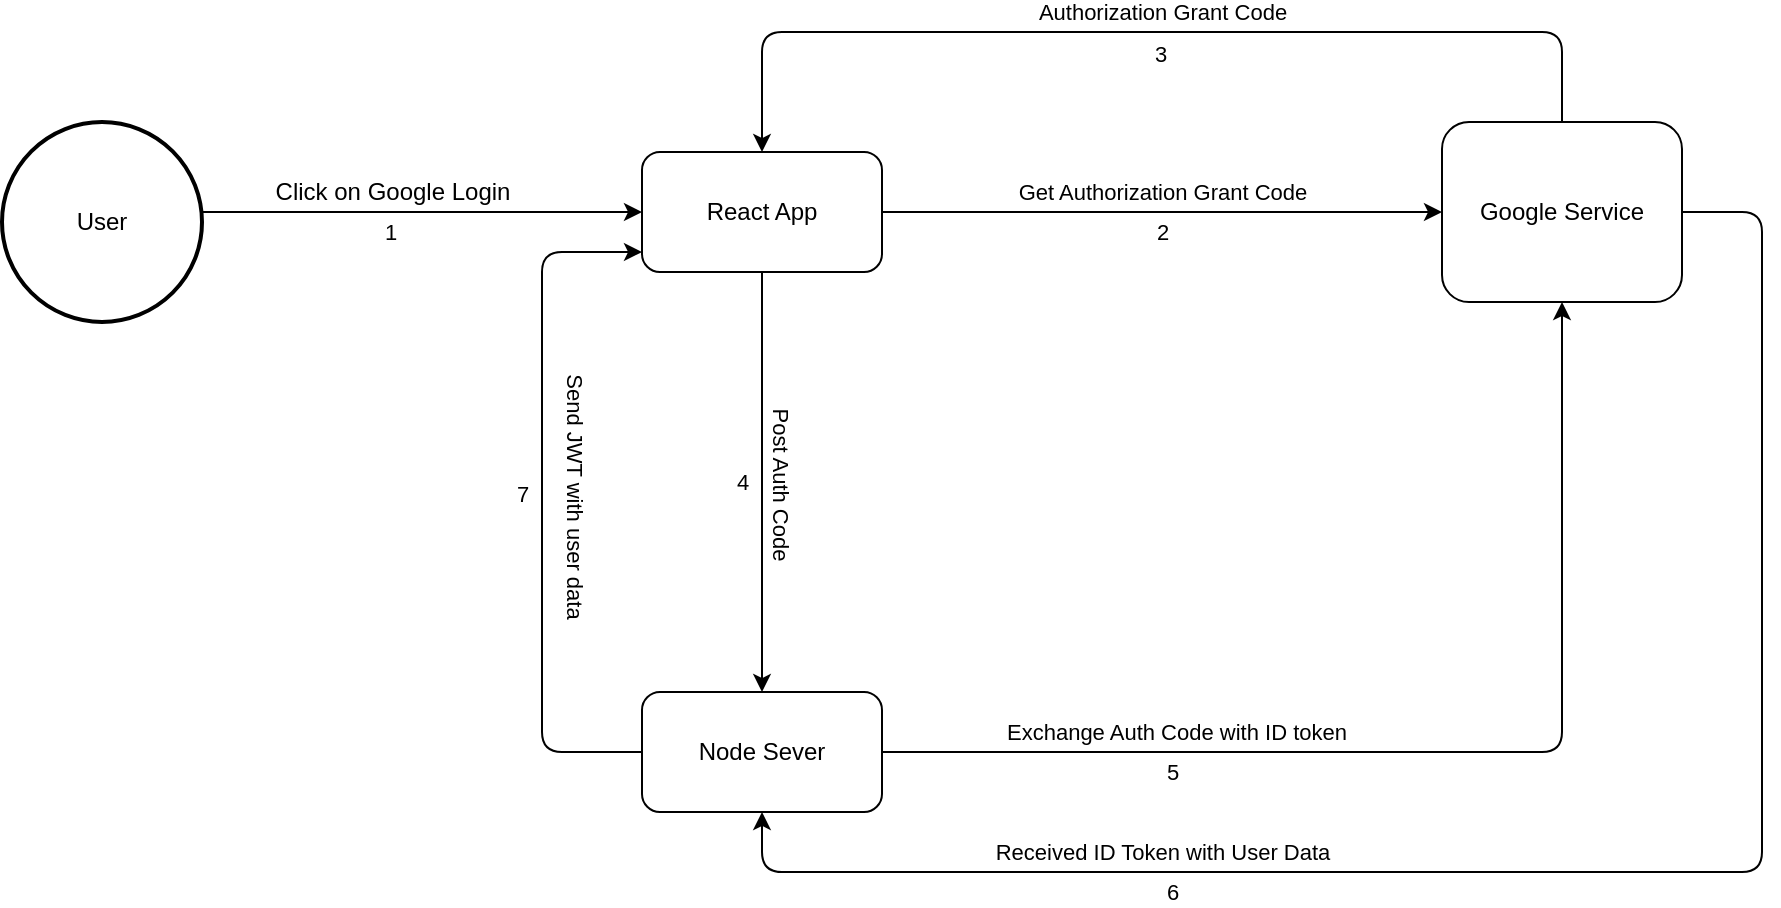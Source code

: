 <mxfile version="24.7.6" pages="2">
  <diagram name="Auth Overview" id="3_9DtenubOyZ0ifWwHke">
    <mxGraphModel dx="1251" dy="639" grid="1" gridSize="10" guides="1" tooltips="1" connect="1" arrows="1" fold="1" page="1" pageScale="1" pageWidth="850" pageHeight="1100" math="0" shadow="0">
      <root>
        <mxCell id="0" />
        <mxCell id="1" style="locked=1;" parent="0" />
        <mxCell id="_kNjNKf0S02t_AUnuqKa-5" value="&lt;font style=&quot;font-size: 12px;&quot;&gt;Click on&amp;nbsp;&lt;/font&gt;&lt;span style=&quot;font-size: 12px;&quot;&gt;Google Login&lt;/span&gt;" style="edgeStyle=orthogonalEdgeStyle;rounded=1;orthogonalLoop=1;jettySize=auto;html=1;entryX=0;entryY=0.5;entryDx=0;entryDy=0;labelBackgroundColor=none;fontColor=default;exitX=0.7;exitY=0.45;exitDx=0;exitDy=0;exitPerimeter=0;" parent="1" source="_kNjNKf0S02t_AUnuqKa-51" target="_kNjNKf0S02t_AUnuqKa-4" edge="1">
          <mxGeometry y="10" relative="1" as="geometry">
            <mxPoint x="320.0" y="240.111" as="sourcePoint" />
            <Array as="points" />
            <mxPoint as="offset" />
          </mxGeometry>
        </mxCell>
        <mxCell id="_kNjNKf0S02t_AUnuqKa-8" value="1" style="edgeLabel;html=1;align=center;verticalAlign=middle;resizable=0;points=[];labelBackgroundColor=none;rounded=1;" parent="_kNjNKf0S02t_AUnuqKa-5" vertex="1" connectable="0">
          <mxGeometry x="-0.009" relative="1" as="geometry">
            <mxPoint y="10" as="offset" />
          </mxGeometry>
        </mxCell>
        <mxCell id="_kNjNKf0S02t_AUnuqKa-15" style="edgeStyle=orthogonalEdgeStyle;rounded=1;orthogonalLoop=1;jettySize=auto;html=1;entryX=0;entryY=0.5;entryDx=0;entryDy=0;labelBackgroundColor=none;fontColor=default;" parent="1" source="_kNjNKf0S02t_AUnuqKa-4" target="_kNjNKf0S02t_AUnuqKa-7" edge="1">
          <mxGeometry relative="1" as="geometry" />
        </mxCell>
        <mxCell id="_kNjNKf0S02t_AUnuqKa-17" value="Get Authorization Grant Code" style="edgeLabel;html=1;align=center;verticalAlign=middle;resizable=0;points=[];labelBackgroundColor=none;rounded=1;" parent="_kNjNKf0S02t_AUnuqKa-15" vertex="1" connectable="0">
          <mxGeometry x="-0.004" relative="1" as="geometry">
            <mxPoint y="-10" as="offset" />
          </mxGeometry>
        </mxCell>
        <mxCell id="_kNjNKf0S02t_AUnuqKa-18" value="2" style="edgeLabel;html=1;align=center;verticalAlign=middle;resizable=0;points=[];labelBackgroundColor=none;rounded=1;" parent="_kNjNKf0S02t_AUnuqKa-15" vertex="1" connectable="0">
          <mxGeometry x="-0.037" y="-2" relative="1" as="geometry">
            <mxPoint x="5" y="8" as="offset" />
          </mxGeometry>
        </mxCell>
        <mxCell id="_kNjNKf0S02t_AUnuqKa-28" value="" style="edgeStyle=orthogonalEdgeStyle;rounded=1;orthogonalLoop=1;jettySize=auto;html=1;labelBackgroundColor=none;fontColor=default;" parent="1" source="_kNjNKf0S02t_AUnuqKa-4" target="_kNjNKf0S02t_AUnuqKa-27" edge="1">
          <mxGeometry relative="1" as="geometry" />
        </mxCell>
        <mxCell id="_kNjNKf0S02t_AUnuqKa-29" value="Post Auth Code" style="edgeLabel;html=1;align=center;verticalAlign=middle;resizable=0;points=[];rotation=90;labelBackgroundColor=none;rounded=1;" parent="_kNjNKf0S02t_AUnuqKa-28" vertex="1" connectable="0">
          <mxGeometry x="0.005" y="-2" relative="1" as="geometry">
            <mxPoint x="12" as="offset" />
          </mxGeometry>
        </mxCell>
        <mxCell id="_kNjNKf0S02t_AUnuqKa-34" value="4" style="edgeLabel;html=1;align=center;verticalAlign=middle;resizable=0;points=[];labelBackgroundColor=none;rounded=1;" parent="_kNjNKf0S02t_AUnuqKa-28" vertex="1" connectable="0">
          <mxGeometry x="-0.004" relative="1" as="geometry">
            <mxPoint x="-10" as="offset" />
          </mxGeometry>
        </mxCell>
        <mxCell id="_kNjNKf0S02t_AUnuqKa-62" value="Send JWT with user data&lt;div&gt;&lt;br&gt;&lt;/div&gt;" style="edgeLabel;html=1;align=center;verticalAlign=middle;resizable=0;points=[];rotation=90;labelBackgroundColor=none;rounded=1;" parent="_kNjNKf0S02t_AUnuqKa-28" vertex="1" connectable="0">
          <mxGeometry x="0.005" y="-2" relative="1" as="geometry">
            <mxPoint x="-98" y="6" as="offset" />
          </mxGeometry>
        </mxCell>
        <mxCell id="_kNjNKf0S02t_AUnuqKa-63" value="7" style="edgeLabel;html=1;align=center;verticalAlign=middle;resizable=0;points=[];labelBackgroundColor=none;rounded=1;" parent="_kNjNKf0S02t_AUnuqKa-28" vertex="1" connectable="0">
          <mxGeometry x="-0.004" relative="1" as="geometry">
            <mxPoint x="-120" y="6" as="offset" />
          </mxGeometry>
        </mxCell>
        <mxCell id="_kNjNKf0S02t_AUnuqKa-4" value="React App" style="rounded=1;whiteSpace=wrap;html=1;labelBackgroundColor=none;" parent="1" vertex="1">
          <mxGeometry x="520" y="210" width="120" height="60" as="geometry" />
        </mxCell>
        <mxCell id="_kNjNKf0S02t_AUnuqKa-21" style="edgeStyle=orthogonalEdgeStyle;rounded=1;orthogonalLoop=1;jettySize=auto;html=1;entryX=0.5;entryY=0;entryDx=0;entryDy=0;labelBackgroundColor=none;fontColor=default;" parent="1" source="_kNjNKf0S02t_AUnuqKa-7" target="_kNjNKf0S02t_AUnuqKa-4" edge="1">
          <mxGeometry relative="1" as="geometry">
            <Array as="points">
              <mxPoint x="980" y="150" />
              <mxPoint x="580" y="150" />
            </Array>
          </mxGeometry>
        </mxCell>
        <mxCell id="_kNjNKf0S02t_AUnuqKa-40" style="edgeStyle=orthogonalEdgeStyle;rounded=1;orthogonalLoop=1;jettySize=auto;html=1;labelBackgroundColor=none;fontColor=default;" parent="1" source="_kNjNKf0S02t_AUnuqKa-7" target="_kNjNKf0S02t_AUnuqKa-27" edge="1">
          <mxGeometry relative="1" as="geometry">
            <Array as="points">
              <mxPoint x="1080" y="240" />
              <mxPoint x="1080" y="570" />
              <mxPoint x="580" y="570" />
            </Array>
          </mxGeometry>
        </mxCell>
        <mxCell id="_kNjNKf0S02t_AUnuqKa-47" value="Received ID Token with User Data" style="edgeLabel;html=1;align=center;verticalAlign=middle;resizable=0;points=[];labelBackgroundColor=none;rounded=1;" parent="_kNjNKf0S02t_AUnuqKa-40" vertex="1" connectable="0">
          <mxGeometry x="0.431" y="1" relative="1" as="geometry">
            <mxPoint x="-26" y="-11" as="offset" />
          </mxGeometry>
        </mxCell>
        <mxCell id="_kNjNKf0S02t_AUnuqKa-48" value="6" style="edgeLabel;html=1;align=center;verticalAlign=middle;resizable=0;points=[];labelBackgroundColor=none;rounded=1;" parent="_kNjNKf0S02t_AUnuqKa-40" vertex="1" connectable="0">
          <mxGeometry x="0.439" y="-2" relative="1" as="geometry">
            <mxPoint x="-18" y="12" as="offset" />
          </mxGeometry>
        </mxCell>
        <mxCell id="_kNjNKf0S02t_AUnuqKa-7" value="Google Service" style="rounded=1;whiteSpace=wrap;html=1;labelBackgroundColor=none;" parent="1" vertex="1">
          <mxGeometry x="920" y="195" width="120" height="90" as="geometry" />
        </mxCell>
        <mxCell id="_kNjNKf0S02t_AUnuqKa-22" value="3" style="edgeLabel;html=1;align=center;verticalAlign=middle;resizable=0;points=[];labelBackgroundColor=none;rounded=1;" parent="1" vertex="1" connectable="0">
          <mxGeometry x="789.839" y="260" as="geometry">
            <mxPoint x="-11" y="-99" as="offset" />
          </mxGeometry>
        </mxCell>
        <mxCell id="_kNjNKf0S02t_AUnuqKa-23" value="Authorization Grant Code" style="edgeLabel;html=1;align=center;verticalAlign=middle;resizable=0;points=[];labelBackgroundColor=none;rounded=1;" parent="1" vertex="1" connectable="0">
          <mxGeometry x="780.005" y="140" as="geometry" />
        </mxCell>
        <mxCell id="_kNjNKf0S02t_AUnuqKa-36" style="edgeStyle=orthogonalEdgeStyle;rounded=1;orthogonalLoop=1;jettySize=auto;html=1;labelBackgroundColor=none;fontColor=default;" parent="1" source="_kNjNKf0S02t_AUnuqKa-27" target="_kNjNKf0S02t_AUnuqKa-7" edge="1">
          <mxGeometry relative="1" as="geometry" />
        </mxCell>
        <mxCell id="_kNjNKf0S02t_AUnuqKa-37" value="5" style="edgeLabel;html=1;align=center;verticalAlign=middle;resizable=0;points=[];labelBackgroundColor=none;rounded=1;" parent="_kNjNKf0S02t_AUnuqKa-36" vertex="1" connectable="0">
          <mxGeometry x="-0.4" y="1" relative="1" as="geometry">
            <mxPoint x="-25" y="11" as="offset" />
          </mxGeometry>
        </mxCell>
        <mxCell id="_kNjNKf0S02t_AUnuqKa-39" value="Exchange Auth Code with ID token" style="edgeLabel;html=1;align=center;verticalAlign=middle;resizable=0;points=[];labelBackgroundColor=none;rounded=1;" parent="_kNjNKf0S02t_AUnuqKa-36" vertex="1" connectable="0">
          <mxGeometry x="-0.387" y="-1" relative="1" as="geometry">
            <mxPoint x="-26" y="-11" as="offset" />
          </mxGeometry>
        </mxCell>
        <mxCell id="_kNjNKf0S02t_AUnuqKa-57" style="edgeStyle=orthogonalEdgeStyle;rounded=1;orthogonalLoop=1;jettySize=auto;html=1;fontColor=default;labelBackgroundColor=none;" parent="1" source="_kNjNKf0S02t_AUnuqKa-27" target="_kNjNKf0S02t_AUnuqKa-4" edge="1">
          <mxGeometry relative="1" as="geometry">
            <mxPoint x="500" y="300" as="targetPoint" />
            <Array as="points">
              <mxPoint x="470" y="510" />
              <mxPoint x="470" y="260" />
            </Array>
          </mxGeometry>
        </mxCell>
        <mxCell id="_kNjNKf0S02t_AUnuqKa-27" value="Node Sever" style="rounded=1;whiteSpace=wrap;html=1;labelBackgroundColor=none;" parent="1" vertex="1">
          <mxGeometry x="520" y="480" width="120" height="60" as="geometry" />
        </mxCell>
        <mxCell id="_kNjNKf0S02t_AUnuqKa-51" value="User" style="strokeWidth=2;html=1;shape=mxgraph.flowchart.start_2;whiteSpace=wrap;labelBackgroundColor=none;rounded=1;" parent="1" vertex="1">
          <mxGeometry x="200" y="195" width="100" height="100" as="geometry" />
        </mxCell>
      </root>
    </mxGraphModel>
  </diagram>
  <diagram id="FgSfeOlvdBytFJ_2tPzZ" name="Auth API">
    <mxGraphModel dx="1168" dy="596" grid="1" gridSize="10" guides="1" tooltips="1" connect="1" arrows="1" fold="1" page="1" pageScale="1" pageWidth="850" pageHeight="1100" math="0" shadow="0">
      <root>
        <mxCell id="0" />
        <mxCell id="1" style="locked=1;" parent="0" />
        <mxCell id="Zv7ArtnyeFBl0hToQ8Lh-11" value="" style="edgeStyle=orthogonalEdgeStyle;rounded=1;orthogonalLoop=1;jettySize=auto;html=1;" parent="1" source="Zv7ArtnyeFBl0hToQ8Lh-2" target="Zv7ArtnyeFBl0hToQ8Lh-10" edge="1">
          <mxGeometry relative="1" as="geometry" />
        </mxCell>
        <mxCell id="Zv7ArtnyeFBl0hToQ8Lh-13" value="1" style="edgeLabel;html=1;align=center;verticalAlign=middle;resizable=0;points=[];rounded=1;" parent="Zv7ArtnyeFBl0hToQ8Lh-11" vertex="1" connectable="0">
          <mxGeometry x="-0.025" y="1" relative="1" as="geometry">
            <mxPoint y="11" as="offset" />
          </mxGeometry>
        </mxCell>
        <mxCell id="Zv7ArtnyeFBl0hToQ8Lh-26" value="request" style="edgeLabel;html=1;align=center;verticalAlign=middle;resizable=0;points=[];rounded=1;" parent="Zv7ArtnyeFBl0hToQ8Lh-11" vertex="1" connectable="0">
          <mxGeometry x="-0.323" relative="1" as="geometry">
            <mxPoint x="23" y="-10" as="offset" />
          </mxGeometry>
        </mxCell>
        <mxCell id="Zv7ArtnyeFBl0hToQ8Lh-2" value="React App" style="strokeWidth=2;html=1;shape=mxgraph.flowchart.start_2;whiteSpace=wrap;rounded=1;" parent="1" vertex="1">
          <mxGeometry x="10" y="100" width="100" height="100" as="geometry" />
        </mxCell>
        <mxCell id="Zv7ArtnyeFBl0hToQ8Lh-15" value="" style="edgeStyle=orthogonalEdgeStyle;rounded=1;orthogonalLoop=1;jettySize=auto;html=1;entryX=0;entryY=0.5;entryDx=0;entryDy=0;exitX=1;exitY=0.5;exitDx=0;exitDy=0;" parent="1" source="Zv7ArtnyeFBl0hToQ8Lh-10" target="Zv7ArtnyeFBl0hToQ8Lh-14" edge="1">
          <mxGeometry relative="1" as="geometry">
            <mxPoint x="393" y="170" as="sourcePoint" />
            <mxPoint x="720" y="260" as="targetPoint" />
            <Array as="points">
              <mxPoint x="620" y="150" />
              <mxPoint x="620" y="150" />
            </Array>
          </mxGeometry>
        </mxCell>
        <mxCell id="Zv7ArtnyeFBl0hToQ8Lh-16" value="2" style="edgeLabel;html=1;align=center;verticalAlign=middle;resizable=0;points=[];rounded=1;" parent="Zv7ArtnyeFBl0hToQ8Lh-15" vertex="1" connectable="0">
          <mxGeometry x="-0.011" y="-2" relative="1" as="geometry">
            <mxPoint x="1" y="8" as="offset" />
          </mxGeometry>
        </mxCell>
        <mxCell id="Zv7ArtnyeFBl0hToQ8Lh-25" value="Exchnage Auth Code with ID" style="edgeLabel;html=1;align=center;verticalAlign=middle;resizable=0;points=[];rounded=1;" parent="Zv7ArtnyeFBl0hToQ8Lh-15" vertex="1" connectable="0">
          <mxGeometry x="-0.1" y="-3" relative="1" as="geometry">
            <mxPoint x="11" y="-13" as="offset" />
          </mxGeometry>
        </mxCell>
        <mxCell id="Zv7ArtnyeFBl0hToQ8Lh-34" style="edgeStyle=orthogonalEdgeStyle;rounded=1;orthogonalLoop=1;jettySize=auto;html=1;" parent="1" source="Zv7ArtnyeFBl0hToQ8Lh-10" target="Zv7ArtnyeFBl0hToQ8Lh-33" edge="1">
          <mxGeometry relative="1" as="geometry">
            <Array as="points">
              <mxPoint x="400" y="260" />
              <mxPoint x="750" y="260" />
            </Array>
          </mxGeometry>
        </mxCell>
        <mxCell id="Zv7ArtnyeFBl0hToQ8Lh-35" value="Search for user by email" style="edgeLabel;html=1;align=center;verticalAlign=middle;resizable=0;points=[];rounded=1;" parent="Zv7ArtnyeFBl0hToQ8Lh-34" vertex="1" connectable="0">
          <mxGeometry x="0.043" y="1" relative="1" as="geometry">
            <mxPoint x="-78" y="-9" as="offset" />
          </mxGeometry>
        </mxCell>
        <mxCell id="Zv7ArtnyeFBl0hToQ8Lh-36" value="4" style="edgeLabel;html=1;align=center;verticalAlign=middle;resizable=0;points=[];rounded=1;" parent="Zv7ArtnyeFBl0hToQ8Lh-34" vertex="1" connectable="0">
          <mxGeometry x="0.209" y="-1" relative="1" as="geometry">
            <mxPoint x="11" y="9" as="offset" />
          </mxGeometry>
        </mxCell>
        <mxCell id="Zv7ArtnyeFBl0hToQ8Lh-37" value="if not present then create one" style="edgeLabel;html=1;align=center;verticalAlign=middle;resizable=0;points=[];rounded=1;" parent="Zv7ArtnyeFBl0hToQ8Lh-34" vertex="1" connectable="0">
          <mxGeometry x="0.043" y="1" relative="1" as="geometry">
            <mxPoint x="-78" y="11" as="offset" />
          </mxGeometry>
        </mxCell>
        <mxCell id="Zv7ArtnyeFBl0hToQ8Lh-10" value="&lt;font style=&quot;font-size: 14px;&quot;&gt;Auth Controller&lt;/font&gt;" style="rounded=1;whiteSpace=wrap;html=1;strokeWidth=2;" parent="1" vertex="1">
          <mxGeometry x="250" y="104" width="183" height="92" as="geometry" />
        </mxCell>
        <mxCell id="Zv7ArtnyeFBl0hToQ8Lh-28" style="edgeStyle=orthogonalEdgeStyle;rounded=1;orthogonalLoop=1;jettySize=auto;html=1;entryX=0.854;entryY=0.001;entryDx=0;entryDy=0;entryPerimeter=0;" parent="1" source="Zv7ArtnyeFBl0hToQ8Lh-14" target="Zv7ArtnyeFBl0hToQ8Lh-10" edge="1">
          <mxGeometry relative="1" as="geometry">
            <Array as="points">
              <mxPoint x="750" y="70" />
              <mxPoint x="406" y="70" />
            </Array>
          </mxGeometry>
        </mxCell>
        <mxCell id="Zv7ArtnyeFBl0hToQ8Lh-30" value="3" style="edgeLabel;html=1;align=center;verticalAlign=middle;resizable=0;points=[];rounded=1;" parent="Zv7ArtnyeFBl0hToQ8Lh-28" vertex="1" connectable="0">
          <mxGeometry x="0.041" y="1" relative="1" as="geometry">
            <mxPoint x="-17" y="9" as="offset" />
          </mxGeometry>
        </mxCell>
        <mxCell id="Zv7ArtnyeFBl0hToQ8Lh-31" value="Received ID token with email?" style="edgeLabel;html=1;align=center;verticalAlign=middle;resizable=0;points=[];rounded=1;" parent="Zv7ArtnyeFBl0hToQ8Lh-28" vertex="1" connectable="0">
          <mxGeometry x="0.032" relative="1" as="geometry">
            <mxPoint x="-19" y="-10" as="offset" />
          </mxGeometry>
        </mxCell>
        <mxCell id="Zv7ArtnyeFBl0hToQ8Lh-14" value="Google Service" style="rounded=1;whiteSpace=wrap;html=1;strokeWidth=2;" parent="1" vertex="1">
          <mxGeometry x="690" y="120" width="120" height="60" as="geometry" />
        </mxCell>
        <mxCell id="Zv7ArtnyeFBl0hToQ8Lh-38" style="edgeStyle=orthogonalEdgeStyle;rounded=1;orthogonalLoop=1;jettySize=auto;html=1;" parent="1" source="Zv7ArtnyeFBl0hToQ8Lh-33" edge="1">
          <mxGeometry relative="1" as="geometry">
            <mxPoint x="360" y="200" as="targetPoint" />
          </mxGeometry>
        </mxCell>
        <mxCell id="Zv7ArtnyeFBl0hToQ8Lh-39" value="5" style="edgeLabel;html=1;align=center;verticalAlign=middle;resizable=0;points=[];rounded=1;" parent="Zv7ArtnyeFBl0hToQ8Lh-38" vertex="1" connectable="0">
          <mxGeometry x="-0.303" y="-3" relative="1" as="geometry">
            <mxPoint y="13" as="offset" />
          </mxGeometry>
        </mxCell>
        <mxCell id="Zv7ArtnyeFBl0hToQ8Lh-40" value="Get user data" style="edgeLabel;html=1;align=center;verticalAlign=middle;resizable=0;points=[];rounded=1;" parent="Zv7ArtnyeFBl0hToQ8Lh-38" vertex="1" connectable="0">
          <mxGeometry x="-0.287" y="-1" relative="1" as="geometry">
            <mxPoint x="5" y="-9" as="offset" />
          </mxGeometry>
        </mxCell>
        <mxCell id="Zv7ArtnyeFBl0hToQ8Lh-33" value="" style="strokeWidth=2;html=1;shape=mxgraph.flowchart.database;whiteSpace=wrap;rounded=1;" parent="1" vertex="1">
          <mxGeometry x="720" y="330" width="60" height="60" as="geometry" />
        </mxCell>
        <mxCell id="Zv7ArtnyeFBl0hToQ8Lh-43" style="edgeStyle=orthogonalEdgeStyle;rounded=1;orthogonalLoop=1;jettySize=auto;html=1;entryX=0.5;entryY=1;entryDx=0;entryDy=0;entryPerimeter=0;" parent="1" source="Zv7ArtnyeFBl0hToQ8Lh-10" target="Zv7ArtnyeFBl0hToQ8Lh-2" edge="1">
          <mxGeometry relative="1" as="geometry">
            <Array as="points">
              <mxPoint x="300" y="300" />
              <mxPoint x="60" y="300" />
            </Array>
          </mxGeometry>
        </mxCell>
        <mxCell id="Zv7ArtnyeFBl0hToQ8Lh-44" value="6" style="edgeLabel;html=1;align=center;verticalAlign=middle;resizable=0;points=[];rounded=1;" parent="Zv7ArtnyeFBl0hToQ8Lh-43" vertex="1" connectable="0">
          <mxGeometry x="0.006" relative="1" as="geometry">
            <mxPoint y="10" as="offset" />
          </mxGeometry>
        </mxCell>
        <mxCell id="Zv7ArtnyeFBl0hToQ8Lh-45" value="Send user data in JTW and set cookie" style="edgeLabel;html=1;align=center;verticalAlign=middle;resizable=0;points=[];rounded=1;" parent="Zv7ArtnyeFBl0hToQ8Lh-43" vertex="1" connectable="0">
          <mxGeometry x="0.011" y="-2" relative="1" as="geometry">
            <mxPoint y="-8" as="offset" />
          </mxGeometry>
        </mxCell>
      </root>
    </mxGraphModel>
  </diagram>
</mxfile>
